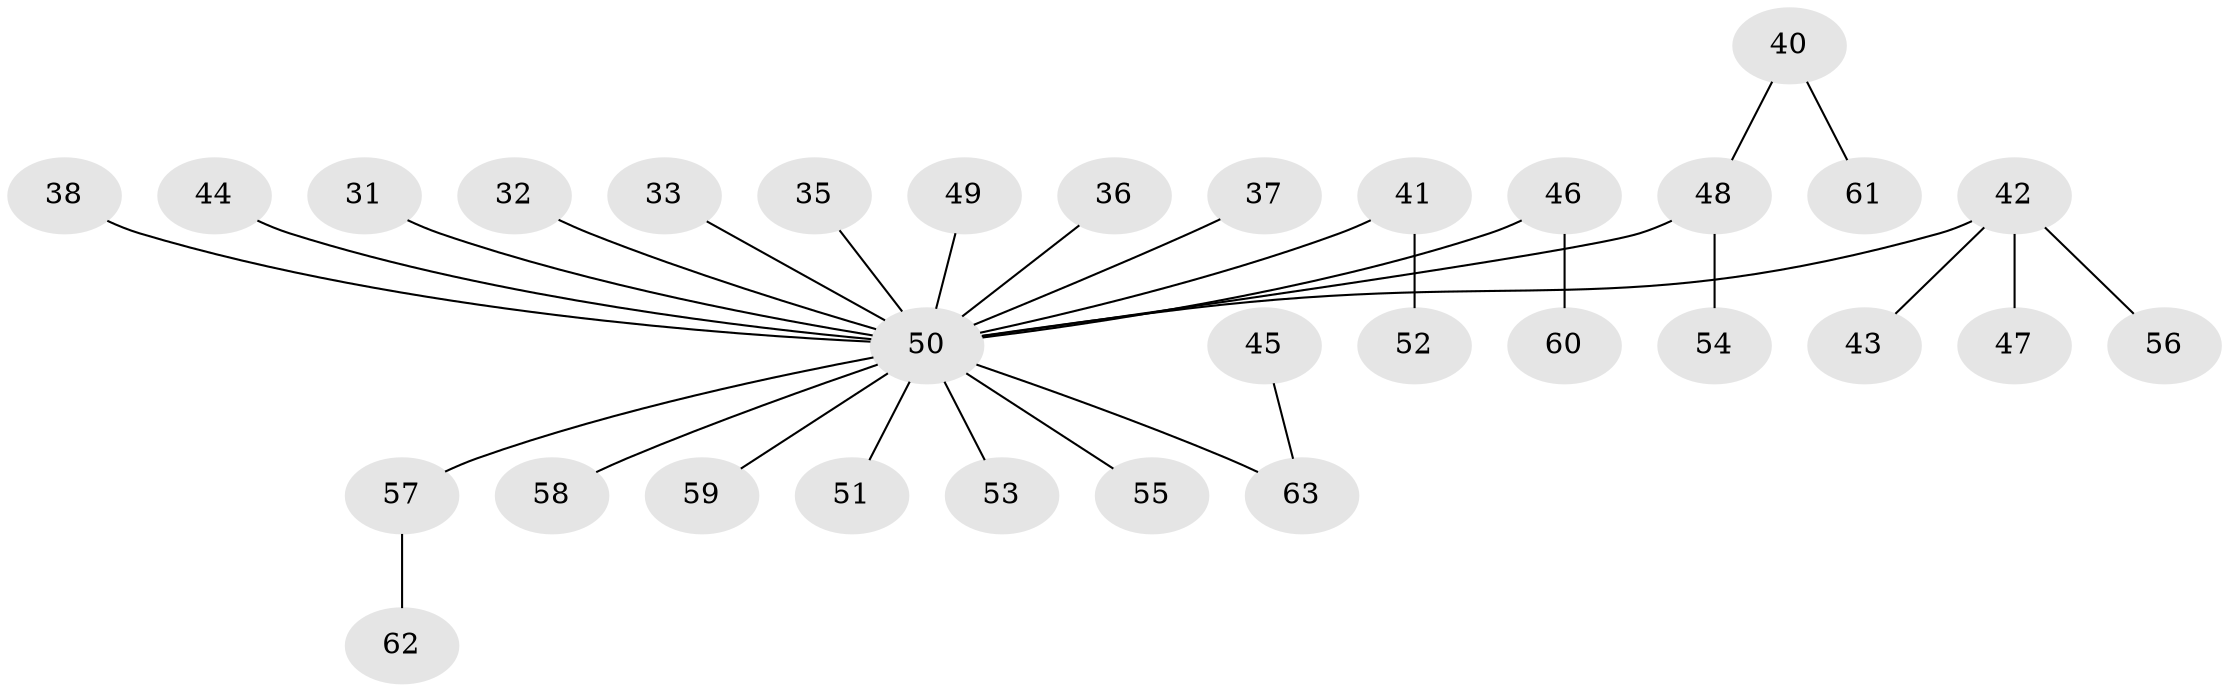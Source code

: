 // original degree distribution, {4: 0.09523809523809523, 3: 0.047619047619047616, 2: 0.12698412698412698, 7: 0.031746031746031744, 9: 0.015873015873015872, 1: 0.6507936507936508, 5: 0.015873015873015872, 6: 0.015873015873015872}
// Generated by graph-tools (version 1.1) at 2025/51/03/04/25 21:51:12]
// undirected, 31 vertices, 30 edges
graph export_dot {
graph [start="1"]
  node [color=gray90,style=filled];
  31;
  32;
  33;
  35;
  36;
  37;
  38;
  40 [super="+21"];
  41;
  42;
  43;
  44;
  45;
  46;
  47;
  48 [super="+20+22+27+34"];
  49;
  50 [super="+11+28+39+30"];
  51;
  52;
  53;
  54;
  55;
  56;
  57;
  58;
  59;
  60;
  61;
  62;
  63 [super="+24"];
  31 -- 50;
  32 -- 50;
  33 -- 50;
  35 -- 50;
  36 -- 50;
  37 -- 50;
  38 -- 50;
  40 -- 61;
  40 -- 48;
  41 -- 52;
  41 -- 50;
  42 -- 43;
  42 -- 47;
  42 -- 56;
  42 -- 50;
  44 -- 50;
  45 -- 63;
  46 -- 60;
  46 -- 50;
  48 -- 54;
  48 -- 50;
  49 -- 50;
  50 -- 51;
  50 -- 53;
  50 -- 55;
  50 -- 57;
  50 -- 58;
  50 -- 59;
  50 -- 63;
  57 -- 62;
}
